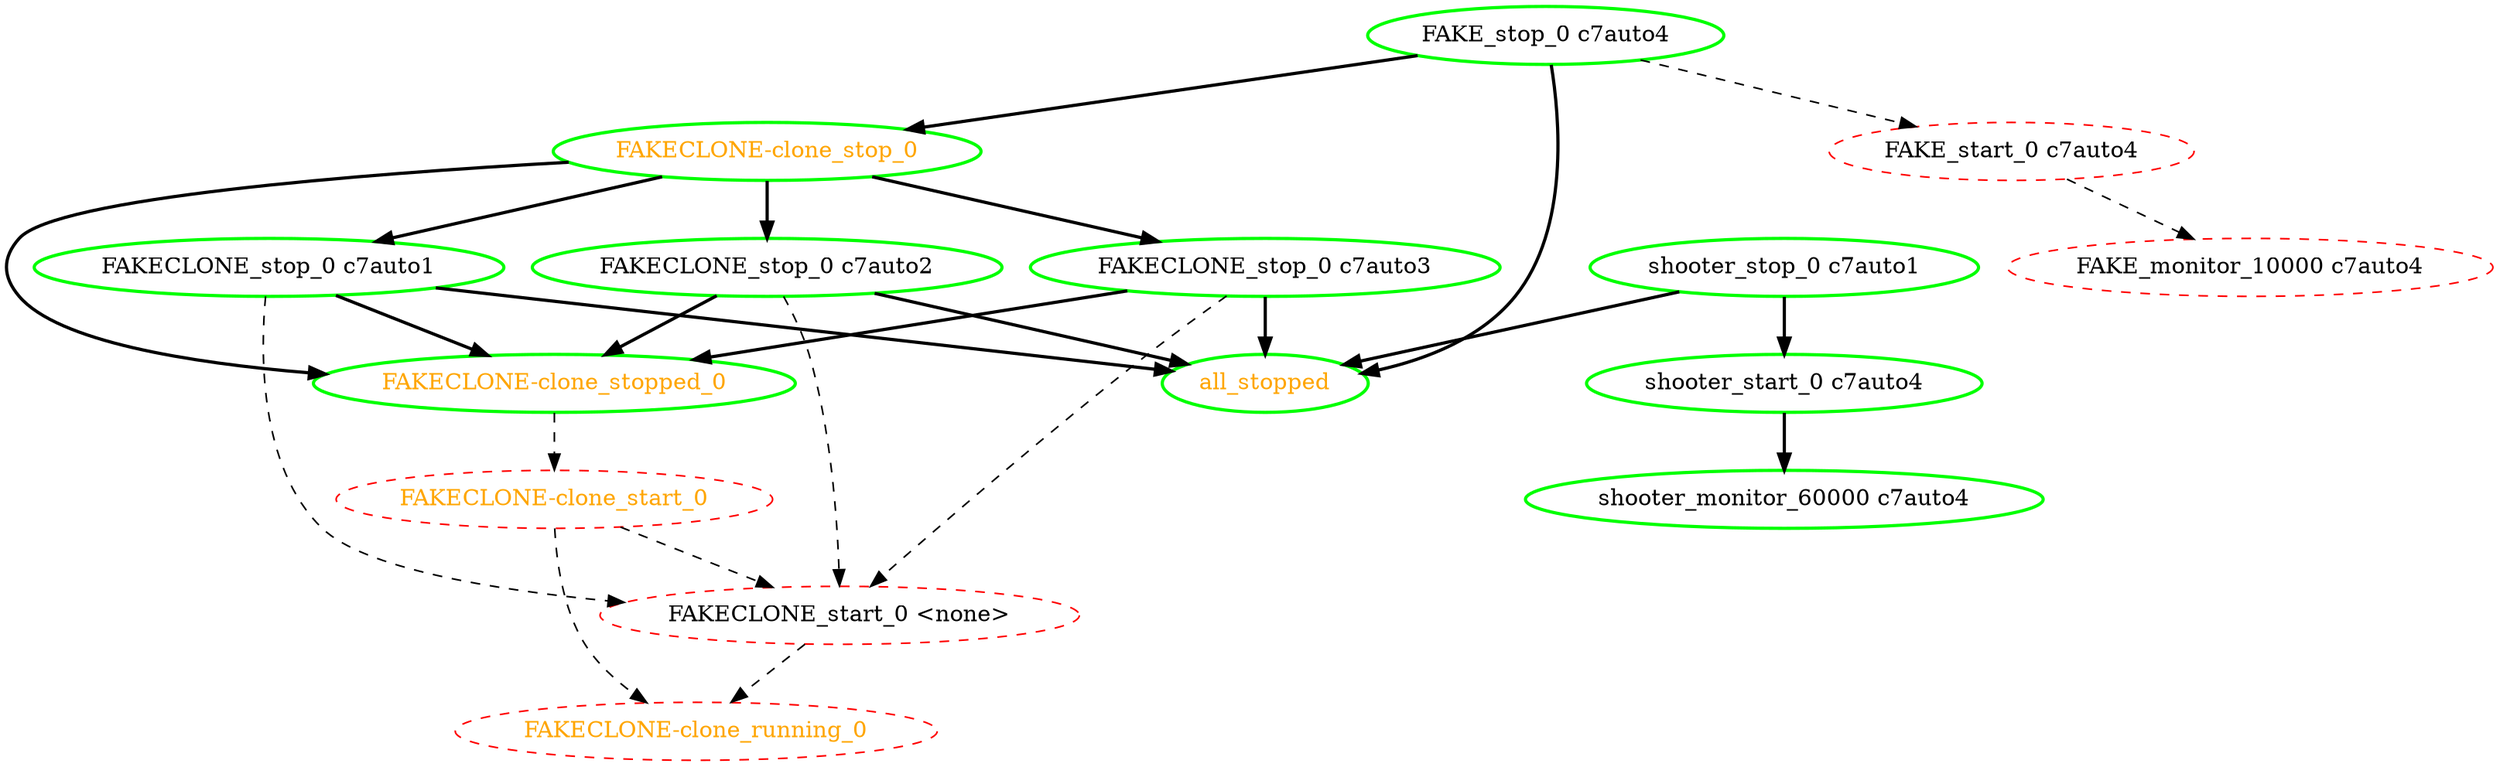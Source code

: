  digraph "g" {
"FAKECLONE-clone_running_0" [ style=dashed color="red" fontcolor="orange"]
"FAKECLONE-clone_start_0" -> "FAKECLONE-clone_running_0" [ style = dashed]
"FAKECLONE-clone_start_0" -> "FAKECLONE_start_0 <none>" [ style = dashed]
"FAKECLONE-clone_start_0" [ style=dashed color="red" fontcolor="orange"]
"FAKECLONE-clone_stop_0" -> "FAKECLONE-clone_stopped_0" [ style = bold]
"FAKECLONE-clone_stop_0" -> "FAKECLONE_stop_0 c7auto1" [ style = bold]
"FAKECLONE-clone_stop_0" -> "FAKECLONE_stop_0 c7auto2" [ style = bold]
"FAKECLONE-clone_stop_0" -> "FAKECLONE_stop_0 c7auto3" [ style = bold]
"FAKECLONE-clone_stop_0" [ style=bold color="green" fontcolor="orange"]
"FAKECLONE-clone_stopped_0" -> "FAKECLONE-clone_start_0" [ style = dashed]
"FAKECLONE-clone_stopped_0" [ style=bold color="green" fontcolor="orange"]
"FAKECLONE_start_0 <none>" -> "FAKECLONE-clone_running_0" [ style = dashed]
"FAKECLONE_start_0 <none>" [ style=dashed color="red" fontcolor="black"]
"FAKECLONE_stop_0 c7auto1" -> "FAKECLONE-clone_stopped_0" [ style = bold]
"FAKECLONE_stop_0 c7auto1" -> "FAKECLONE_start_0 <none>" [ style = dashed]
"FAKECLONE_stop_0 c7auto1" -> "all_stopped" [ style = bold]
"FAKECLONE_stop_0 c7auto1" [ style=bold color="green" fontcolor="black"]
"FAKECLONE_stop_0 c7auto2" -> "FAKECLONE-clone_stopped_0" [ style = bold]
"FAKECLONE_stop_0 c7auto2" -> "FAKECLONE_start_0 <none>" [ style = dashed]
"FAKECLONE_stop_0 c7auto2" -> "all_stopped" [ style = bold]
"FAKECLONE_stop_0 c7auto2" [ style=bold color="green" fontcolor="black"]
"FAKECLONE_stop_0 c7auto3" -> "FAKECLONE-clone_stopped_0" [ style = bold]
"FAKECLONE_stop_0 c7auto3" -> "FAKECLONE_start_0 <none>" [ style = dashed]
"FAKECLONE_stop_0 c7auto3" -> "all_stopped" [ style = bold]
"FAKECLONE_stop_0 c7auto3" [ style=bold color="green" fontcolor="black"]
"FAKE_monitor_10000 c7auto4" [ style=dashed color="red" fontcolor="black"]
"FAKE_start_0 c7auto4" -> "FAKE_monitor_10000 c7auto4" [ style = dashed]
"FAKE_start_0 c7auto4" [ style=dashed color="red" fontcolor="black"]
"FAKE_stop_0 c7auto4" -> "FAKECLONE-clone_stop_0" [ style = bold]
"FAKE_stop_0 c7auto4" -> "FAKE_start_0 c7auto4" [ style = dashed]
"FAKE_stop_0 c7auto4" -> "all_stopped" [ style = bold]
"FAKE_stop_0 c7auto4" [ style=bold color="green" fontcolor="black"]
"all_stopped" [ style=bold color="green" fontcolor="orange"]
"shooter_monitor_60000 c7auto4" [ style=bold color="green" fontcolor="black"]
"shooter_start_0 c7auto4" -> "shooter_monitor_60000 c7auto4" [ style = bold]
"shooter_start_0 c7auto4" [ style=bold color="green" fontcolor="black"]
"shooter_stop_0 c7auto1" -> "all_stopped" [ style = bold]
"shooter_stop_0 c7auto1" -> "shooter_start_0 c7auto4" [ style = bold]
"shooter_stop_0 c7auto1" [ style=bold color="green" fontcolor="black"]
}
